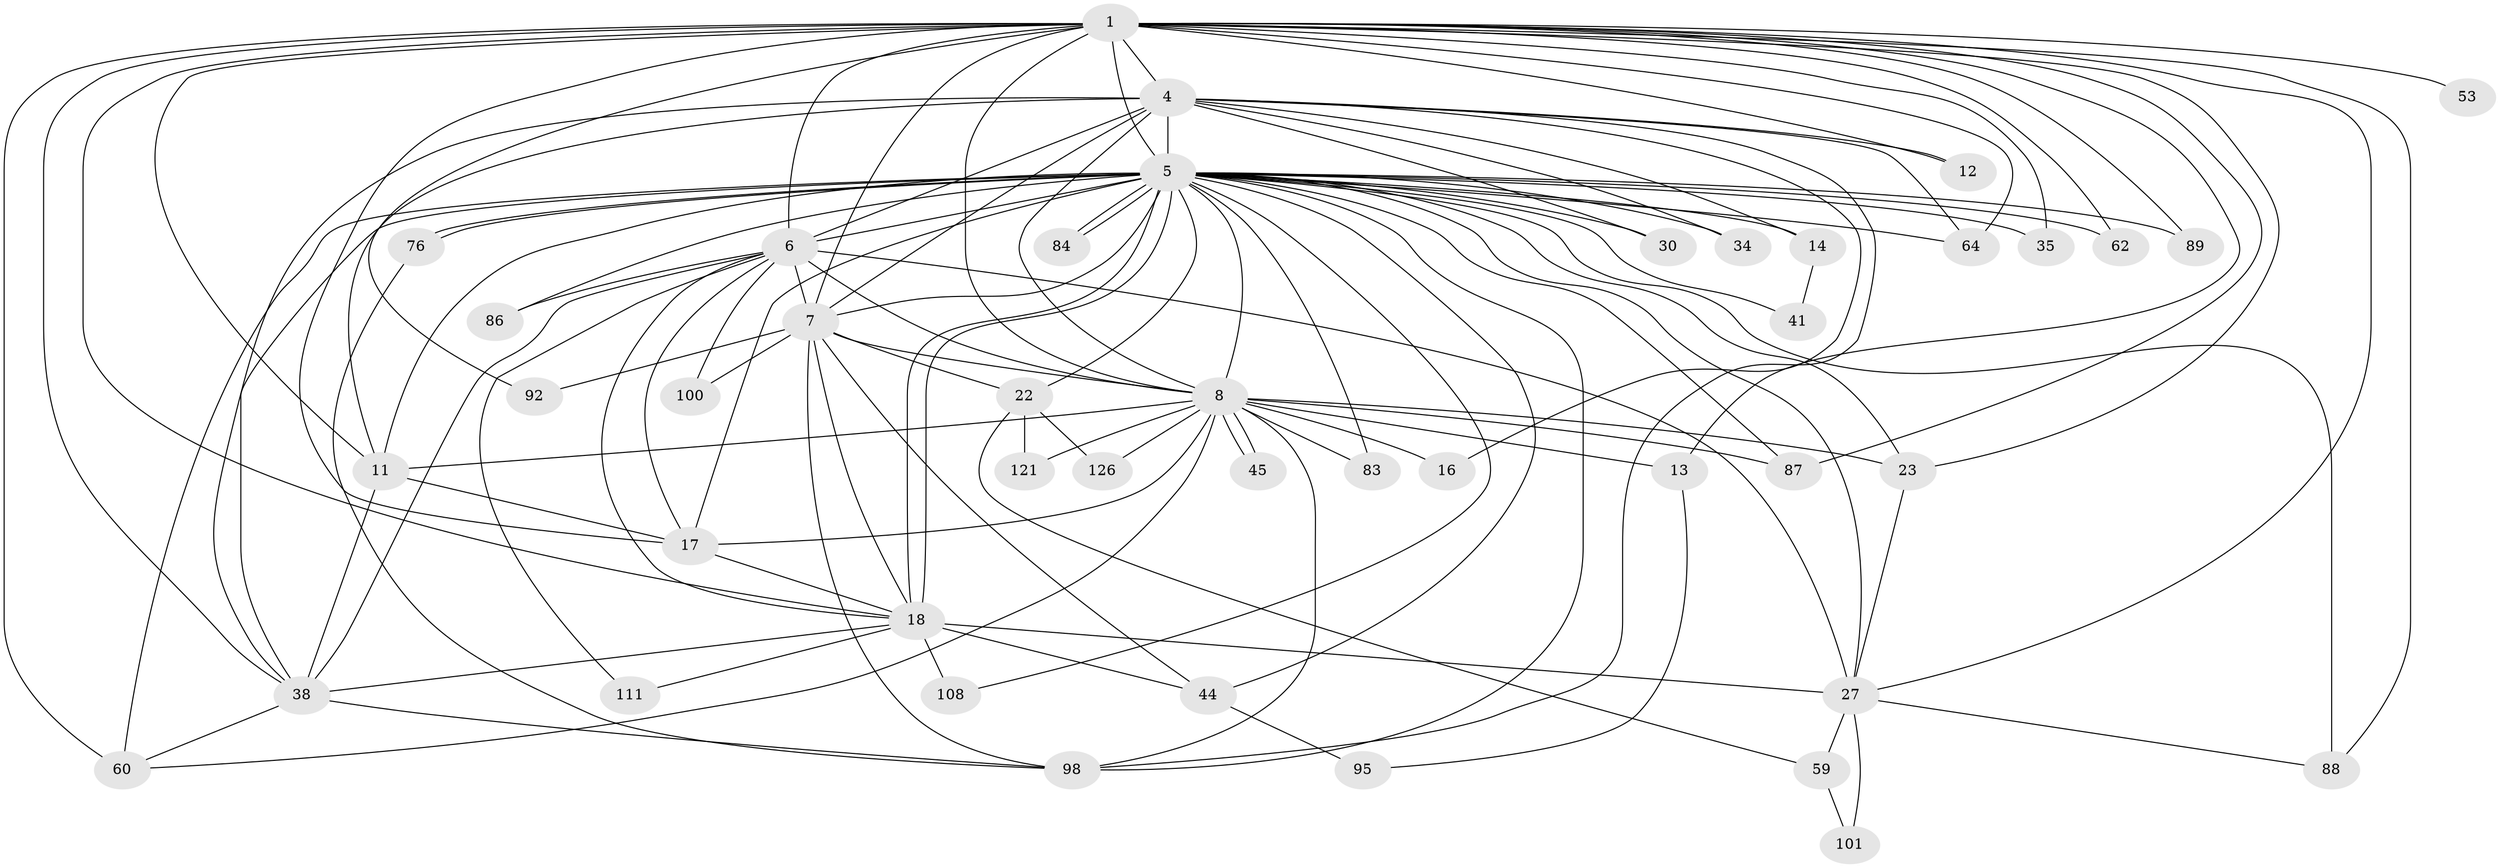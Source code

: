 // original degree distribution, {23: 0.006756756756756757, 15: 0.006756756756756757, 22: 0.013513513513513514, 18: 0.013513513513513514, 47: 0.006756756756756757, 16: 0.006756756756756757, 41: 0.006756756756756757, 19: 0.006756756756756757, 8: 0.006756756756756757, 2: 0.5135135135135135, 3: 0.22972972972972974, 4: 0.10135135135135136, 7: 0.02027027027027027, 5: 0.02702702702702703, 11: 0.006756756756756757, 6: 0.02027027027027027, 9: 0.006756756756756757}
// Generated by graph-tools (version 1.1) at 2025/17/03/04/25 18:17:33]
// undirected, 44 vertices, 117 edges
graph export_dot {
graph [start="1"]
  node [color=gray90,style=filled];
  1 [super="+29+2+46+117"];
  4 [super="+56+10+36"];
  5 [super="+26+48+96+9+19+69+103+15+37+51+24+120+118+20+49"];
  6 [super="+52"];
  7;
  8 [super="+85+42+25"];
  11 [super="+70"];
  12;
  13;
  14;
  16;
  17 [super="+122"];
  18 [super="+78+80+28+63+43+21"];
  22;
  23 [super="+82"];
  27 [super="+61+67+40"];
  30;
  34;
  35;
  38 [super="+68"];
  41 [super="+79"];
  44;
  45;
  53 [super="+58"];
  59 [super="+81"];
  60 [super="+90"];
  62;
  64 [super="+73"];
  76;
  83;
  84;
  86;
  87 [super="+137"];
  88;
  89;
  92 [super="+131"];
  95;
  98 [super="+113+129"];
  100;
  101;
  108;
  111;
  121;
  126;
  1 -- 4 [weight=9];
  1 -- 5 [weight=14];
  1 -- 6 [weight=5];
  1 -- 7 [weight=3];
  1 -- 8 [weight=8];
  1 -- 13;
  1 -- 53 [weight=3];
  1 -- 89;
  1 -- 92 [weight=2];
  1 -- 64;
  1 -- 12;
  1 -- 18;
  1 -- 87;
  1 -- 88;
  1 -- 27 [weight=2];
  1 -- 35;
  1 -- 38;
  1 -- 60;
  1 -- 62;
  1 -- 17;
  1 -- 11;
  1 -- 23;
  4 -- 5 [weight=8];
  4 -- 6 [weight=3];
  4 -- 7 [weight=2];
  4 -- 8 [weight=6];
  4 -- 11;
  4 -- 12;
  4 -- 14;
  4 -- 16;
  4 -- 30;
  4 -- 64;
  4 -- 34;
  4 -- 98;
  4 -- 38;
  5 -- 6 [weight=3];
  5 -- 7 [weight=2];
  5 -- 8 [weight=13];
  5 -- 14 [weight=2];
  5 -- 17;
  5 -- 18 [weight=6];
  5 -- 18;
  5 -- 23 [weight=2];
  5 -- 30;
  5 -- 34;
  5 -- 35;
  5 -- 60 [weight=2];
  5 -- 76;
  5 -- 76;
  5 -- 83;
  5 -- 84;
  5 -- 84;
  5 -- 41 [weight=2];
  5 -- 108;
  5 -- 86;
  5 -- 89;
  5 -- 62 [weight=2];
  5 -- 11 [weight=3];
  5 -- 44;
  5 -- 27 [weight=4];
  5 -- 22;
  5 -- 98;
  5 -- 64;
  5 -- 87;
  5 -- 88 [weight=2];
  5 -- 38;
  6 -- 7;
  6 -- 8;
  6 -- 86;
  6 -- 100;
  6 -- 111;
  6 -- 18 [weight=3];
  6 -- 38;
  6 -- 27;
  6 -- 17;
  7 -- 8;
  7 -- 22;
  7 -- 44;
  7 -- 92;
  7 -- 100;
  7 -- 98;
  7 -- 18 [weight=2];
  8 -- 11;
  8 -- 13;
  8 -- 16;
  8 -- 23;
  8 -- 45;
  8 -- 45;
  8 -- 83;
  8 -- 87;
  8 -- 98;
  8 -- 121;
  8 -- 126;
  8 -- 60;
  8 -- 17;
  11 -- 17;
  11 -- 38;
  13 -- 95;
  14 -- 41;
  17 -- 18;
  18 -- 27;
  18 -- 108;
  18 -- 38;
  18 -- 44;
  18 -- 111;
  22 -- 59;
  22 -- 121;
  22 -- 126;
  23 -- 27;
  27 -- 101;
  27 -- 88;
  27 -- 59 [weight=2];
  38 -- 98;
  38 -- 60;
  44 -- 95;
  59 -- 101;
  76 -- 98;
}
